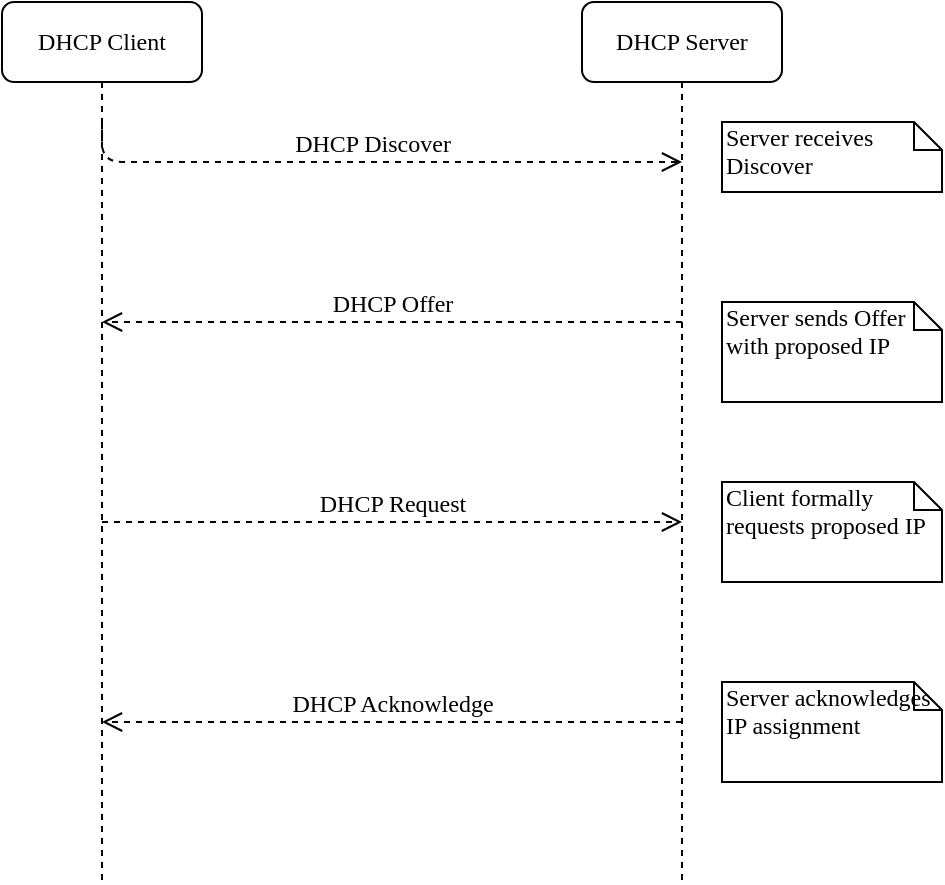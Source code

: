 <mxfile version="22.1.11" type="github">
  <diagram name="Page-1" id="13e1069c-82ec-6db2-03f1-153e76fe0fe0">
    <mxGraphModel dx="1434" dy="1656" grid="1" gridSize="10" guides="1" tooltips="1" connect="1" arrows="1" fold="1" page="1" pageScale="1" pageWidth="1100" pageHeight="850" background="none" math="0" shadow="0">
      <root>
        <mxCell id="0" />
        <mxCell id="1" parent="0" />
        <mxCell id="7baba1c4bc27f4b0-40" value="Server receives Discover" style="shape=note;whiteSpace=wrap;html=1;size=14;verticalAlign=top;align=left;spacingTop=-6;rounded=0;shadow=0;comic=0;labelBackgroundColor=none;strokeWidth=1;fontFamily=Verdana;fontSize=12" parent="1" vertex="1">
          <mxGeometry x="720" y="-600" width="110" height="35" as="geometry" />
        </mxCell>
        <mxCell id="HqaKTfkd9T0MdslLvnl7-7" value="DHCP Client" style="shape=umlLifeline;perimeter=lifelinePerimeter;whiteSpace=wrap;html=1;container=0;collapsible=0;recursiveResize=0;outlineConnect=0;rounded=1;shadow=0;comic=0;labelBackgroundColor=none;strokeWidth=1;fontFamily=Verdana;fontSize=12;align=center;" vertex="1" parent="1">
          <mxGeometry x="360" y="-660" width="100" height="440" as="geometry" />
        </mxCell>
        <mxCell id="HqaKTfkd9T0MdslLvnl7-9" value="DHCP Server" style="shape=umlLifeline;perimeter=lifelinePerimeter;whiteSpace=wrap;html=1;container=0;collapsible=0;recursiveResize=0;outlineConnect=0;rounded=1;shadow=0;comic=0;labelBackgroundColor=none;strokeWidth=1;fontFamily=Verdana;fontSize=12;align=center;" vertex="1" parent="1">
          <mxGeometry x="650" y="-660" width="100" height="440" as="geometry" />
        </mxCell>
        <mxCell id="HqaKTfkd9T0MdslLvnl7-14" value="DHCP Discover" style="html=1;verticalAlign=bottom;endArrow=open;dashed=1;endSize=8;labelBackgroundColor=none;fontFamily=Verdana;fontSize=12;edgeStyle=elbowEdgeStyle;elbow=vertical;entryX=0.5;entryY=0.138;entryDx=0;entryDy=0;entryPerimeter=0;exitX=0.5;exitY=0.138;exitDx=0;exitDy=0;exitPerimeter=0;" edge="1" parent="1" source="HqaKTfkd9T0MdslLvnl7-7">
          <mxGeometry relative="1" as="geometry">
            <mxPoint x="700" y="-580" as="targetPoint" />
            <Array as="points">
              <mxPoint x="810" y="-580" />
            </Array>
            <mxPoint x="420" y="-580" as="sourcePoint" />
          </mxGeometry>
        </mxCell>
        <mxCell id="HqaKTfkd9T0MdslLvnl7-23" value="DHCP Offer" style="html=1;verticalAlign=bottom;endArrow=open;dashed=1;endSize=8;labelBackgroundColor=none;fontFamily=Verdana;fontSize=12;edgeStyle=elbowEdgeStyle;elbow=vertical;" edge="1" parent="1">
          <mxGeometry relative="1" as="geometry">
            <mxPoint x="410" y="-500" as="targetPoint" />
            <Array as="points" />
            <mxPoint x="700" y="-500" as="sourcePoint" />
          </mxGeometry>
        </mxCell>
        <mxCell id="HqaKTfkd9T0MdslLvnl7-24" value="Server sends Offer with proposed IP" style="shape=note;whiteSpace=wrap;html=1;size=14;verticalAlign=top;align=left;spacingTop=-6;rounded=0;shadow=0;comic=0;labelBackgroundColor=none;strokeWidth=1;fontFamily=Verdana;fontSize=12" vertex="1" parent="1">
          <mxGeometry x="720" y="-510" width="110" height="50" as="geometry" />
        </mxCell>
        <mxCell id="HqaKTfkd9T0MdslLvnl7-26" value="DHCP Request" style="html=1;verticalAlign=bottom;endArrow=open;dashed=1;endSize=8;labelBackgroundColor=none;fontFamily=Verdana;fontSize=12;edgeStyle=elbowEdgeStyle;elbow=vertical;exitX=0.5;exitY=0.414;exitDx=0;exitDy=0;exitPerimeter=0;entryX=0.5;entryY=0.414;entryDx=0;entryDy=0;entryPerimeter=0;" edge="1" parent="1">
          <mxGeometry relative="1" as="geometry">
            <mxPoint x="700" y="-399.88" as="targetPoint" />
            <Array as="points" />
            <mxPoint x="410" y="-400" as="sourcePoint" />
          </mxGeometry>
        </mxCell>
        <mxCell id="HqaKTfkd9T0MdslLvnl7-27" value="Client formally requests proposed IP" style="shape=note;whiteSpace=wrap;html=1;size=14;verticalAlign=top;align=left;spacingTop=-6;rounded=0;shadow=0;comic=0;labelBackgroundColor=none;strokeWidth=1;fontFamily=Verdana;fontSize=12" vertex="1" parent="1">
          <mxGeometry x="720" y="-420" width="110" height="50" as="geometry" />
        </mxCell>
        <mxCell id="HqaKTfkd9T0MdslLvnl7-28" value="DHCP Acknowledge" style="html=1;verticalAlign=bottom;endArrow=open;dashed=1;endSize=8;labelBackgroundColor=none;fontFamily=Verdana;fontSize=12;edgeStyle=elbowEdgeStyle;elbow=vertical;" edge="1" parent="1">
          <mxGeometry relative="1" as="geometry">
            <mxPoint x="410" y="-300" as="targetPoint" />
            <Array as="points" />
            <mxPoint x="700" y="-300" as="sourcePoint" />
          </mxGeometry>
        </mxCell>
        <mxCell id="HqaKTfkd9T0MdslLvnl7-29" value="Server acknowledges IP assignment" style="shape=note;whiteSpace=wrap;html=1;size=14;verticalAlign=top;align=left;spacingTop=-6;rounded=0;shadow=0;comic=0;labelBackgroundColor=none;strokeWidth=1;fontFamily=Verdana;fontSize=12" vertex="1" parent="1">
          <mxGeometry x="720" y="-320" width="110" height="50" as="geometry" />
        </mxCell>
      </root>
    </mxGraphModel>
  </diagram>
</mxfile>
